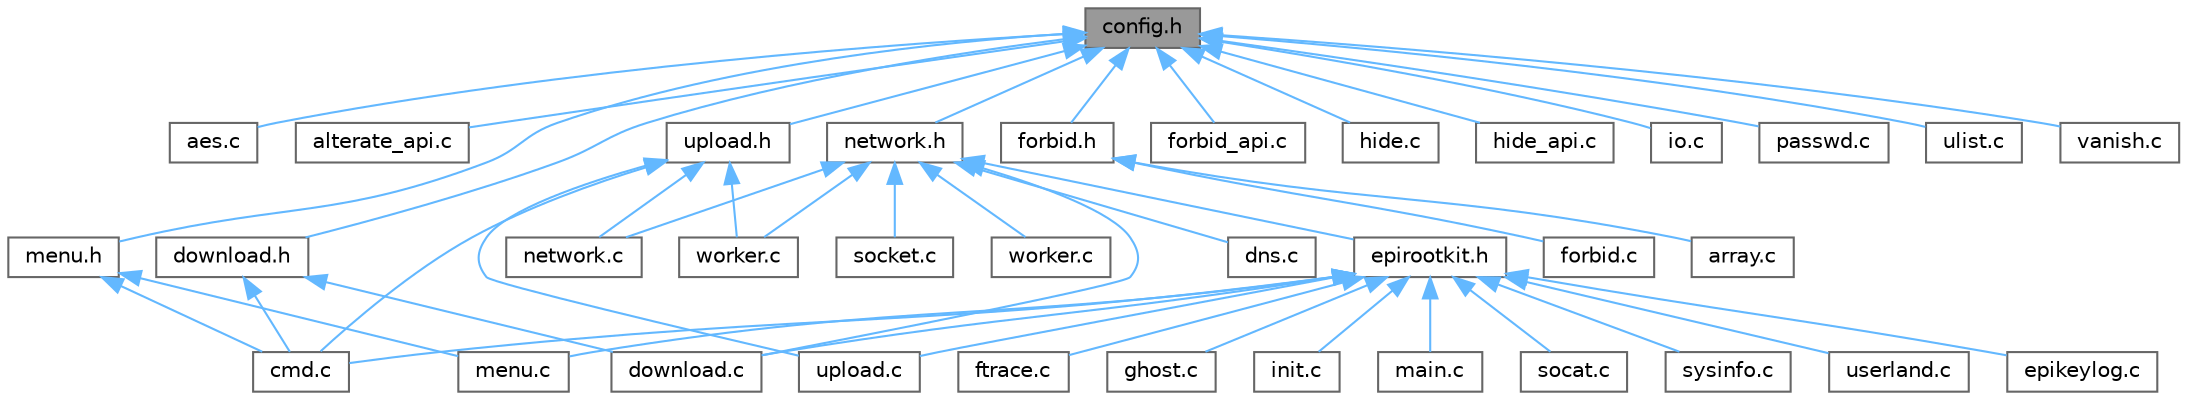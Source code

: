 digraph "config.h"
{
 // INTERACTIVE_SVG=YES
 // LATEX_PDF_SIZE
  bgcolor="transparent";
  edge [fontname=Helvetica,fontsize=10,labelfontname=Helvetica,labelfontsize=10];
  node [fontname=Helvetica,fontsize=10,shape=box,height=0.2,width=0.4];
  Node1 [id="Node000001",label="config.h",height=0.2,width=0.4,color="gray40", fillcolor="grey60", style="filled", fontcolor="black",tooltip=" "];
  Node1 -> Node2 [id="edge1_Node000001_Node000002",dir="back",color="steelblue1",style="solid",tooltip=" "];
  Node2 [id="Node000002",label="aes.c",height=0.2,width=0.4,color="grey40", fillcolor="white", style="filled",URL="$dd/d34/aes_8c.html",tooltip=" "];
  Node1 -> Node3 [id="edge2_Node000001_Node000003",dir="back",color="steelblue1",style="solid",tooltip=" "];
  Node3 [id="Node000003",label="alterate_api.c",height=0.2,width=0.4,color="grey40", fillcolor="white", style="filled",URL="$d1/d5c/alterate__api_8c.html",tooltip=" "];
  Node1 -> Node4 [id="edge3_Node000001_Node000004",dir="back",color="steelblue1",style="solid",tooltip=" "];
  Node4 [id="Node000004",label="download.h",height=0.2,width=0.4,color="grey40", fillcolor="white", style="filled",URL="$dc/dfd/download_8h.html",tooltip=" "];
  Node4 -> Node5 [id="edge4_Node000004_Node000005",dir="back",color="steelblue1",style="solid",tooltip=" "];
  Node5 [id="Node000005",label="cmd.c",height=0.2,width=0.4,color="grey40", fillcolor="white", style="filled",URL="$da/d32/cmd_8c.html",tooltip=" "];
  Node4 -> Node6 [id="edge5_Node000004_Node000006",dir="back",color="steelblue1",style="solid",tooltip=" "];
  Node6 [id="Node000006",label="download.c",height=0.2,width=0.4,color="grey40", fillcolor="white", style="filled",URL="$df/d82/download_8c.html",tooltip=" "];
  Node1 -> Node7 [id="edge6_Node000001_Node000007",dir="back",color="steelblue1",style="solid",tooltip=" "];
  Node7 [id="Node000007",label="forbid.h",height=0.2,width=0.4,color="grey40", fillcolor="white", style="filled",URL="$d2/de7/forbid_8h.html",tooltip=" "];
  Node7 -> Node8 [id="edge7_Node000007_Node000008",dir="back",color="steelblue1",style="solid",tooltip=" "];
  Node8 [id="Node000008",label="array.c",height=0.2,width=0.4,color="grey40", fillcolor="white", style="filled",URL="$dc/dcc/array_8c.html",tooltip=" "];
  Node7 -> Node9 [id="edge8_Node000007_Node000009",dir="back",color="steelblue1",style="solid",tooltip=" "];
  Node9 [id="Node000009",label="forbid.c",height=0.2,width=0.4,color="grey40", fillcolor="white", style="filled",URL="$dc/dfc/forbid_8c.html",tooltip=" "];
  Node1 -> Node10 [id="edge9_Node000001_Node000010",dir="back",color="steelblue1",style="solid",tooltip=" "];
  Node10 [id="Node000010",label="forbid_api.c",height=0.2,width=0.4,color="grey40", fillcolor="white", style="filled",URL="$dc/dd8/forbid__api_8c.html",tooltip=" "];
  Node1 -> Node11 [id="edge10_Node000001_Node000011",dir="back",color="steelblue1",style="solid",tooltip=" "];
  Node11 [id="Node000011",label="hide.c",height=0.2,width=0.4,color="grey40", fillcolor="white", style="filled",URL="$de/deb/hide_8c.html",tooltip=" "];
  Node1 -> Node12 [id="edge11_Node000001_Node000012",dir="back",color="steelblue1",style="solid",tooltip=" "];
  Node12 [id="Node000012",label="hide_api.c",height=0.2,width=0.4,color="grey40", fillcolor="white", style="filled",URL="$d6/dee/hide__api_8c.html",tooltip=" "];
  Node1 -> Node13 [id="edge12_Node000001_Node000013",dir="back",color="steelblue1",style="solid",tooltip=" "];
  Node13 [id="Node000013",label="io.c",height=0.2,width=0.4,color="grey40", fillcolor="white", style="filled",URL="$df/d0a/io_8c.html",tooltip=" "];
  Node1 -> Node14 [id="edge13_Node000001_Node000014",dir="back",color="steelblue1",style="solid",tooltip=" "];
  Node14 [id="Node000014",label="menu.h",height=0.2,width=0.4,color="grey40", fillcolor="white", style="filled",URL="$d3/d54/menu_8h.html",tooltip=" "];
  Node14 -> Node5 [id="edge14_Node000014_Node000005",dir="back",color="steelblue1",style="solid",tooltip=" "];
  Node14 -> Node15 [id="edge15_Node000014_Node000015",dir="back",color="steelblue1",style="solid",tooltip=" "];
  Node15 [id="Node000015",label="menu.c",height=0.2,width=0.4,color="grey40", fillcolor="white", style="filled",URL="$d2/d0a/menu_8c.html",tooltip=" "];
  Node1 -> Node16 [id="edge16_Node000001_Node000016",dir="back",color="steelblue1",style="solid",tooltip=" "];
  Node16 [id="Node000016",label="network.h",height=0.2,width=0.4,color="grey40", fillcolor="white", style="filled",URL="$d9/d94/network_8h.html",tooltip=" "];
  Node16 -> Node17 [id="edge17_Node000016_Node000017",dir="back",color="steelblue1",style="solid",tooltip=" "];
  Node17 [id="Node000017",label="dns.c",height=0.2,width=0.4,color="grey40", fillcolor="white", style="filled",URL="$d9/d54/dns_8c.html",tooltip=" "];
  Node16 -> Node6 [id="edge18_Node000016_Node000006",dir="back",color="steelblue1",style="solid",tooltip=" "];
  Node16 -> Node18 [id="edge19_Node000016_Node000018",dir="back",color="steelblue1",style="solid",tooltip=" "];
  Node18 [id="Node000018",label="epirootkit.h",height=0.2,width=0.4,color="grey40", fillcolor="white", style="filled",URL="$d0/dcb/epirootkit_8h.html",tooltip=" "];
  Node18 -> Node5 [id="edge20_Node000018_Node000005",dir="back",color="steelblue1",style="solid",tooltip=" "];
  Node18 -> Node6 [id="edge21_Node000018_Node000006",dir="back",color="steelblue1",style="solid",tooltip=" "];
  Node18 -> Node19 [id="edge22_Node000018_Node000019",dir="back",color="steelblue1",style="solid",tooltip=" "];
  Node19 [id="Node000019",label="epikeylog.c",height=0.2,width=0.4,color="grey40", fillcolor="white", style="filled",URL="$d9/dea/epikeylog_8c.html",tooltip=" "];
  Node18 -> Node20 [id="edge23_Node000018_Node000020",dir="back",color="steelblue1",style="solid",tooltip=" "];
  Node20 [id="Node000020",label="ftrace.c",height=0.2,width=0.4,color="grey40", fillcolor="white", style="filled",URL="$dd/d2c/ftrace_8c.html",tooltip=" "];
  Node18 -> Node21 [id="edge24_Node000018_Node000021",dir="back",color="steelblue1",style="solid",tooltip=" "];
  Node21 [id="Node000021",label="ghost.c",height=0.2,width=0.4,color="grey40", fillcolor="white", style="filled",URL="$d7/d09/ghost_8c.html",tooltip=" "];
  Node18 -> Node22 [id="edge25_Node000018_Node000022",dir="back",color="steelblue1",style="solid",tooltip=" "];
  Node22 [id="Node000022",label="init.c",height=0.2,width=0.4,color="grey40", fillcolor="white", style="filled",URL="$d8/d60/init_8c.html",tooltip=" "];
  Node18 -> Node23 [id="edge26_Node000018_Node000023",dir="back",color="steelblue1",style="solid",tooltip=" "];
  Node23 [id="Node000023",label="main.c",height=0.2,width=0.4,color="grey40", fillcolor="white", style="filled",URL="$d0/d29/main_8c.html",tooltip=" "];
  Node18 -> Node15 [id="edge27_Node000018_Node000015",dir="back",color="steelblue1",style="solid",tooltip=" "];
  Node18 -> Node24 [id="edge28_Node000018_Node000024",dir="back",color="steelblue1",style="solid",tooltip=" "];
  Node24 [id="Node000024",label="socat.c",height=0.2,width=0.4,color="grey40", fillcolor="white", style="filled",URL="$d9/d7f/socat_8c.html",tooltip=" "];
  Node18 -> Node25 [id="edge29_Node000018_Node000025",dir="back",color="steelblue1",style="solid",tooltip=" "];
  Node25 [id="Node000025",label="sysinfo.c",height=0.2,width=0.4,color="grey40", fillcolor="white", style="filled",URL="$d1/d84/sysinfo_8c.html",tooltip=" "];
  Node18 -> Node26 [id="edge30_Node000018_Node000026",dir="back",color="steelblue1",style="solid",tooltip=" "];
  Node26 [id="Node000026",label="upload.c",height=0.2,width=0.4,color="grey40", fillcolor="white", style="filled",URL="$d1/d4a/upload_8c.html",tooltip=" "];
  Node18 -> Node27 [id="edge31_Node000018_Node000027",dir="back",color="steelblue1",style="solid",tooltip=" "];
  Node27 [id="Node000027",label="userland.c",height=0.2,width=0.4,color="grey40", fillcolor="white", style="filled",URL="$d5/d74/userland_8c.html",tooltip=" "];
  Node16 -> Node28 [id="edge32_Node000016_Node000028",dir="back",color="steelblue1",style="solid",tooltip=" "];
  Node28 [id="Node000028",label="network.c",height=0.2,width=0.4,color="grey40", fillcolor="white", style="filled",URL="$d6/d6e/network_8c.html",tooltip=" "];
  Node16 -> Node29 [id="edge33_Node000016_Node000029",dir="back",color="steelblue1",style="solid",tooltip=" "];
  Node29 [id="Node000029",label="socket.c",height=0.2,width=0.4,color="grey40", fillcolor="white", style="filled",URL="$d5/df8/socket_8c.html",tooltip=" "];
  Node16 -> Node30 [id="edge34_Node000016_Node000030",dir="back",color="steelblue1",style="solid",tooltip=" "];
  Node30 [id="Node000030",label="worker.c",height=0.2,width=0.4,color="grey40", fillcolor="white", style="filled",URL="$d2/d22/dns_2worker_8c.html",tooltip=" "];
  Node16 -> Node31 [id="edge35_Node000016_Node000031",dir="back",color="steelblue1",style="solid",tooltip=" "];
  Node31 [id="Node000031",label="worker.c",height=0.2,width=0.4,color="grey40", fillcolor="white", style="filled",URL="$d4/d33/tcp_2worker_8c.html",tooltip=" "];
  Node1 -> Node32 [id="edge36_Node000001_Node000032",dir="back",color="steelblue1",style="solid",tooltip=" "];
  Node32 [id="Node000032",label="passwd.c",height=0.2,width=0.4,color="grey40", fillcolor="white", style="filled",URL="$de/d9a/passwd_8c.html",tooltip=" "];
  Node1 -> Node33 [id="edge37_Node000001_Node000033",dir="back",color="steelblue1",style="solid",tooltip=" "];
  Node33 [id="Node000033",label="ulist.c",height=0.2,width=0.4,color="grey40", fillcolor="white", style="filled",URL="$de/d0a/ulist_8c.html",tooltip=" "];
  Node1 -> Node34 [id="edge38_Node000001_Node000034",dir="back",color="steelblue1",style="solid",tooltip=" "];
  Node34 [id="Node000034",label="upload.h",height=0.2,width=0.4,color="grey40", fillcolor="white", style="filled",URL="$d3/dc0/upload_8h.html",tooltip=" "];
  Node34 -> Node5 [id="edge39_Node000034_Node000005",dir="back",color="steelblue1",style="solid",tooltip=" "];
  Node34 -> Node28 [id="edge40_Node000034_Node000028",dir="back",color="steelblue1",style="solid",tooltip=" "];
  Node34 -> Node26 [id="edge41_Node000034_Node000026",dir="back",color="steelblue1",style="solid",tooltip=" "];
  Node34 -> Node31 [id="edge42_Node000034_Node000031",dir="back",color="steelblue1",style="solid",tooltip=" "];
  Node1 -> Node35 [id="edge43_Node000001_Node000035",dir="back",color="steelblue1",style="solid",tooltip=" "];
  Node35 [id="Node000035",label="vanish.c",height=0.2,width=0.4,color="grey40", fillcolor="white", style="filled",URL="$df/d28/vanish_8c.html",tooltip=" "];
}
